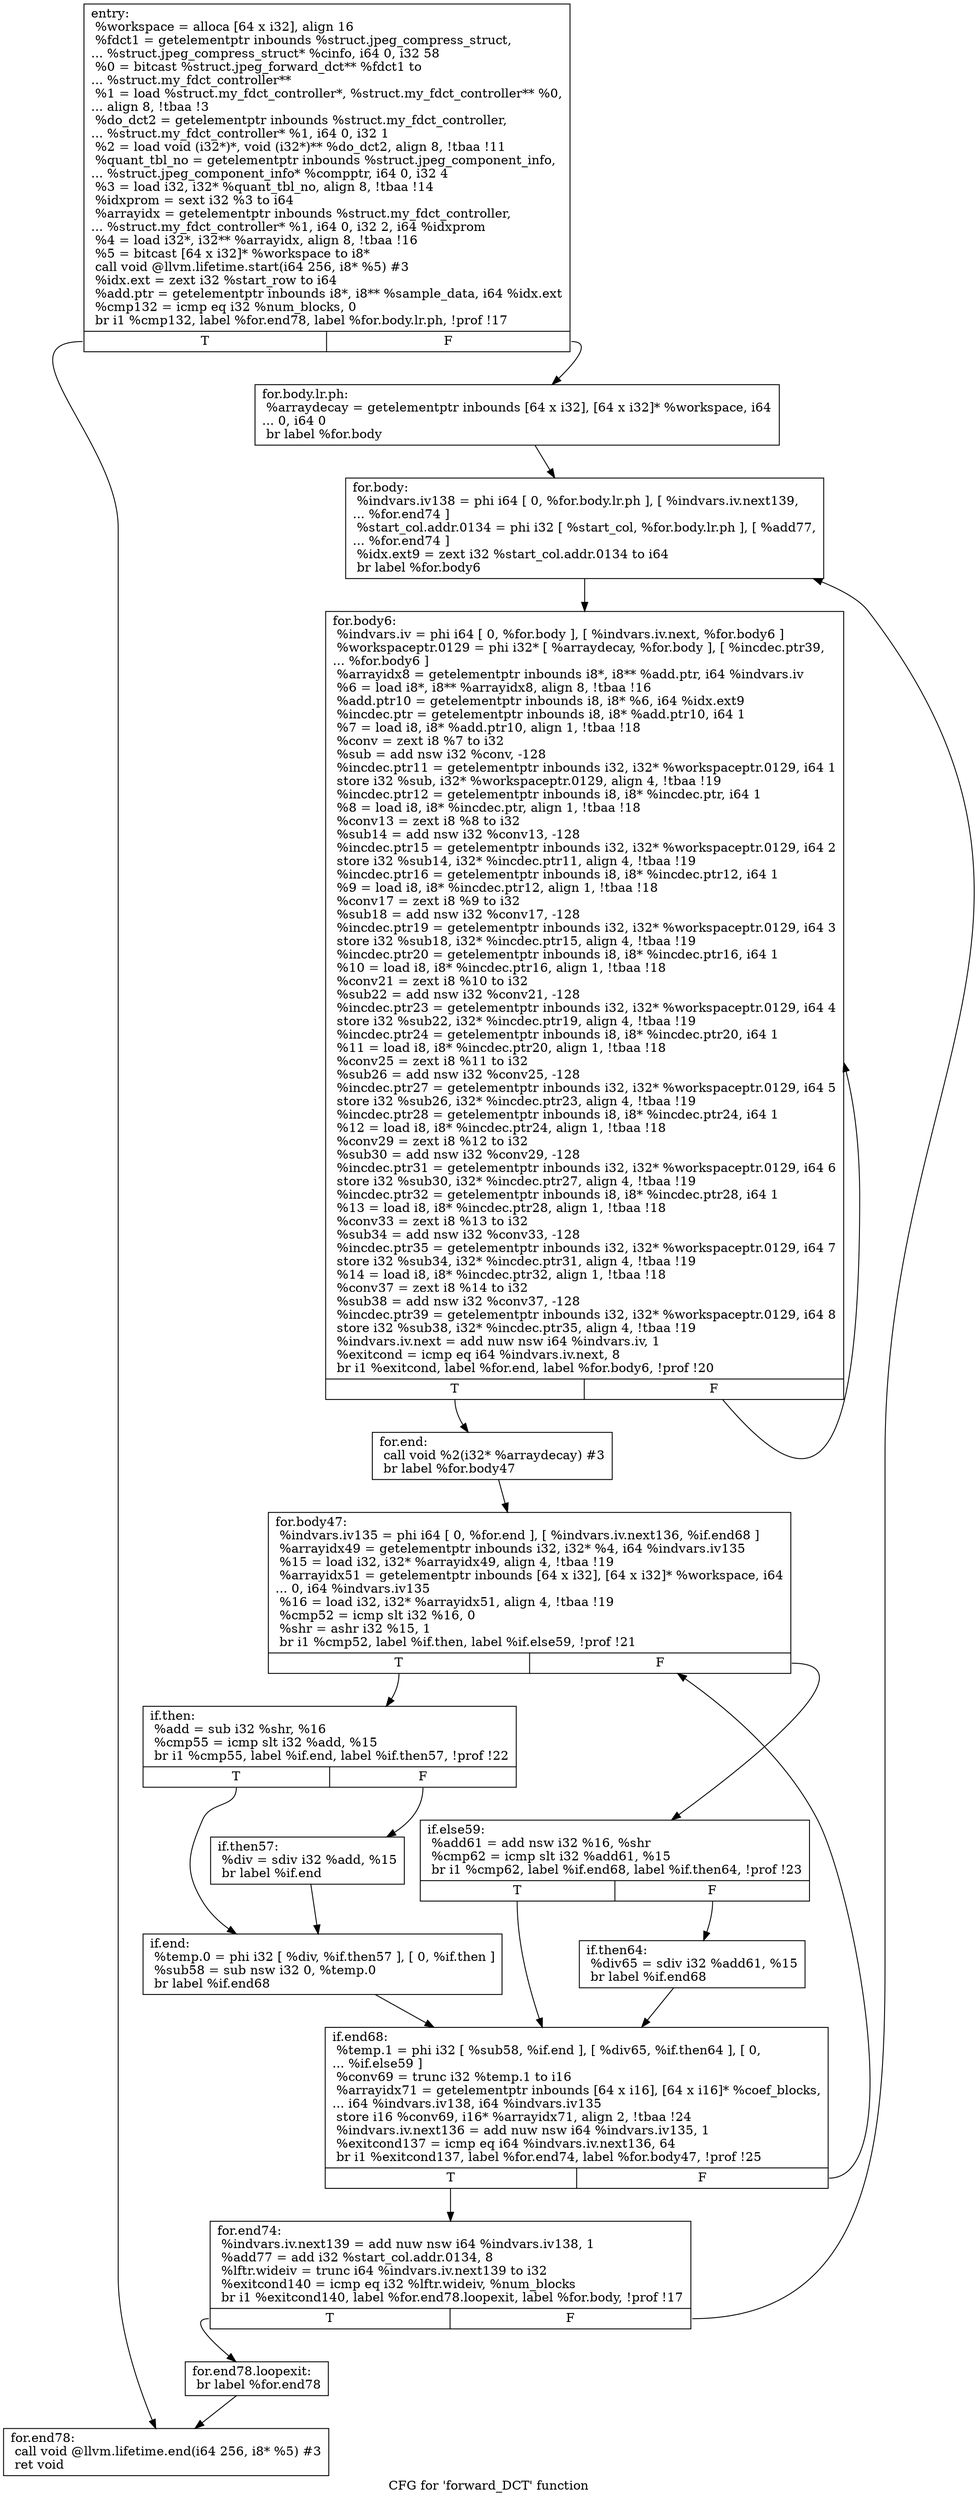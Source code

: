 digraph "CFG for 'forward_DCT' function" {
	label="CFG for 'forward_DCT' function";

	Node0x56591b0 [shape=record,label="{entry:\l  %workspace = alloca [64 x i32], align 16\l  %fdct1 = getelementptr inbounds %struct.jpeg_compress_struct,\l... %struct.jpeg_compress_struct* %cinfo, i64 0, i32 58\l  %0 = bitcast %struct.jpeg_forward_dct** %fdct1 to\l... %struct.my_fdct_controller**\l  %1 = load %struct.my_fdct_controller*, %struct.my_fdct_controller** %0,\l... align 8, !tbaa !3\l  %do_dct2 = getelementptr inbounds %struct.my_fdct_controller,\l... %struct.my_fdct_controller* %1, i64 0, i32 1\l  %2 = load void (i32*)*, void (i32*)** %do_dct2, align 8, !tbaa !11\l  %quant_tbl_no = getelementptr inbounds %struct.jpeg_component_info,\l... %struct.jpeg_component_info* %compptr, i64 0, i32 4\l  %3 = load i32, i32* %quant_tbl_no, align 8, !tbaa !14\l  %idxprom = sext i32 %3 to i64\l  %arrayidx = getelementptr inbounds %struct.my_fdct_controller,\l... %struct.my_fdct_controller* %1, i64 0, i32 2, i64 %idxprom\l  %4 = load i32*, i32** %arrayidx, align 8, !tbaa !16\l  %5 = bitcast [64 x i32]* %workspace to i8*\l  call void @llvm.lifetime.start(i64 256, i8* %5) #3\l  %idx.ext = zext i32 %start_row to i64\l  %add.ptr = getelementptr inbounds i8*, i8** %sample_data, i64 %idx.ext\l  %cmp132 = icmp eq i32 %num_blocks, 0\l  br i1 %cmp132, label %for.end78, label %for.body.lr.ph, !prof !17\l|{<s0>T|<s1>F}}"];
	Node0x56591b0:s0 -> Node0x5654980;
	Node0x56591b0:s1 -> Node0x5654a30;
	Node0x5654a30 [shape=record,label="{for.body.lr.ph:                                   \l  %arraydecay = getelementptr inbounds [64 x i32], [64 x i32]* %workspace, i64\l... 0, i64 0\l  br label %for.body\l}"];
	Node0x5654a30 -> Node0x5665c60;
	Node0x5665c60 [shape=record,label="{for.body:                                         \l  %indvars.iv138 = phi i64 [ 0, %for.body.lr.ph ], [ %indvars.iv.next139,\l... %for.end74 ]\l  %start_col.addr.0134 = phi i32 [ %start_col, %for.body.lr.ph ], [ %add77,\l... %for.end74 ]\l  %idx.ext9 = zext i32 %start_col.addr.0134 to i64\l  br label %for.body6\l}"];
	Node0x5665c60 -> Node0x56543e0;
	Node0x56543e0 [shape=record,label="{for.body6:                                        \l  %indvars.iv = phi i64 [ 0, %for.body ], [ %indvars.iv.next, %for.body6 ]\l  %workspaceptr.0129 = phi i32* [ %arraydecay, %for.body ], [ %incdec.ptr39,\l... %for.body6 ]\l  %arrayidx8 = getelementptr inbounds i8*, i8** %add.ptr, i64 %indvars.iv\l  %6 = load i8*, i8** %arrayidx8, align 8, !tbaa !16\l  %add.ptr10 = getelementptr inbounds i8, i8* %6, i64 %idx.ext9\l  %incdec.ptr = getelementptr inbounds i8, i8* %add.ptr10, i64 1\l  %7 = load i8, i8* %add.ptr10, align 1, !tbaa !18\l  %conv = zext i8 %7 to i32\l  %sub = add nsw i32 %conv, -128\l  %incdec.ptr11 = getelementptr inbounds i32, i32* %workspaceptr.0129, i64 1\l  store i32 %sub, i32* %workspaceptr.0129, align 4, !tbaa !19\l  %incdec.ptr12 = getelementptr inbounds i8, i8* %incdec.ptr, i64 1\l  %8 = load i8, i8* %incdec.ptr, align 1, !tbaa !18\l  %conv13 = zext i8 %8 to i32\l  %sub14 = add nsw i32 %conv13, -128\l  %incdec.ptr15 = getelementptr inbounds i32, i32* %workspaceptr.0129, i64 2\l  store i32 %sub14, i32* %incdec.ptr11, align 4, !tbaa !19\l  %incdec.ptr16 = getelementptr inbounds i8, i8* %incdec.ptr12, i64 1\l  %9 = load i8, i8* %incdec.ptr12, align 1, !tbaa !18\l  %conv17 = zext i8 %9 to i32\l  %sub18 = add nsw i32 %conv17, -128\l  %incdec.ptr19 = getelementptr inbounds i32, i32* %workspaceptr.0129, i64 3\l  store i32 %sub18, i32* %incdec.ptr15, align 4, !tbaa !19\l  %incdec.ptr20 = getelementptr inbounds i8, i8* %incdec.ptr16, i64 1\l  %10 = load i8, i8* %incdec.ptr16, align 1, !tbaa !18\l  %conv21 = zext i8 %10 to i32\l  %sub22 = add nsw i32 %conv21, -128\l  %incdec.ptr23 = getelementptr inbounds i32, i32* %workspaceptr.0129, i64 4\l  store i32 %sub22, i32* %incdec.ptr19, align 4, !tbaa !19\l  %incdec.ptr24 = getelementptr inbounds i8, i8* %incdec.ptr20, i64 1\l  %11 = load i8, i8* %incdec.ptr20, align 1, !tbaa !18\l  %conv25 = zext i8 %11 to i32\l  %sub26 = add nsw i32 %conv25, -128\l  %incdec.ptr27 = getelementptr inbounds i32, i32* %workspaceptr.0129, i64 5\l  store i32 %sub26, i32* %incdec.ptr23, align 4, !tbaa !19\l  %incdec.ptr28 = getelementptr inbounds i8, i8* %incdec.ptr24, i64 1\l  %12 = load i8, i8* %incdec.ptr24, align 1, !tbaa !18\l  %conv29 = zext i8 %12 to i32\l  %sub30 = add nsw i32 %conv29, -128\l  %incdec.ptr31 = getelementptr inbounds i32, i32* %workspaceptr.0129, i64 6\l  store i32 %sub30, i32* %incdec.ptr27, align 4, !tbaa !19\l  %incdec.ptr32 = getelementptr inbounds i8, i8* %incdec.ptr28, i64 1\l  %13 = load i8, i8* %incdec.ptr28, align 1, !tbaa !18\l  %conv33 = zext i8 %13 to i32\l  %sub34 = add nsw i32 %conv33, -128\l  %incdec.ptr35 = getelementptr inbounds i32, i32* %workspaceptr.0129, i64 7\l  store i32 %sub34, i32* %incdec.ptr31, align 4, !tbaa !19\l  %14 = load i8, i8* %incdec.ptr32, align 1, !tbaa !18\l  %conv37 = zext i8 %14 to i32\l  %sub38 = add nsw i32 %conv37, -128\l  %incdec.ptr39 = getelementptr inbounds i32, i32* %workspaceptr.0129, i64 8\l  store i32 %sub38, i32* %incdec.ptr35, align 4, !tbaa !19\l  %indvars.iv.next = add nuw nsw i64 %indvars.iv, 1\l  %exitcond = icmp eq i64 %indvars.iv.next, 8\l  br i1 %exitcond, label %for.end, label %for.body6, !prof !20\l|{<s0>T|<s1>F}}"];
	Node0x56543e0:s0 -> Node0x566a100;
	Node0x56543e0:s1 -> Node0x56543e0;
	Node0x566a100 [shape=record,label="{for.end:                                          \l  call void %2(i32* %arraydecay) #3\l  br label %for.body47\l}"];
	Node0x566a100 -> Node0x566a3d0;
	Node0x566a3d0 [shape=record,label="{for.body47:                                       \l  %indvars.iv135 = phi i64 [ 0, %for.end ], [ %indvars.iv.next136, %if.end68 ]\l  %arrayidx49 = getelementptr inbounds i32, i32* %4, i64 %indvars.iv135\l  %15 = load i32, i32* %arrayidx49, align 4, !tbaa !19\l  %arrayidx51 = getelementptr inbounds [64 x i32], [64 x i32]* %workspace, i64\l... 0, i64 %indvars.iv135\l  %16 = load i32, i32* %arrayidx51, align 4, !tbaa !19\l  %cmp52 = icmp slt i32 %16, 0\l  %shr = ashr i32 %15, 1\l  br i1 %cmp52, label %if.then, label %if.else59, !prof !21\l|{<s0>T|<s1>F}}"];
	Node0x566a3d0:s0 -> Node0x566aa70;
	Node0x566a3d0:s1 -> Node0x566ab40;
	Node0x566aa70 [shape=record,label="{if.then:                                          \l  %add = sub i32 %shr, %16\l  %cmp55 = icmp slt i32 %add, %15\l  br i1 %cmp55, label %if.end, label %if.then57, !prof !22\l|{<s0>T|<s1>F}}"];
	Node0x566aa70:s0 -> Node0x566af20;
	Node0x566aa70:s1 -> Node0x566af90;
	Node0x566af90 [shape=record,label="{if.then57:                                        \l  %div = sdiv i32 %add, %15\l  br label %if.end\l}"];
	Node0x566af90 -> Node0x566af20;
	Node0x566af20 [shape=record,label="{if.end:                                           \l  %temp.0 = phi i32 [ %div, %if.then57 ], [ 0, %if.then ]\l  %sub58 = sub nsw i32 0, %temp.0\l  br label %if.end68\l}"];
	Node0x566af20 -> Node0x566a4c0;
	Node0x566ab40 [shape=record,label="{if.else59:                                        \l  %add61 = add nsw i32 %16, %shr\l  %cmp62 = icmp slt i32 %add61, %15\l  br i1 %cmp62, label %if.end68, label %if.then64, !prof !23\l|{<s0>T|<s1>F}}"];
	Node0x566ab40:s0 -> Node0x566a4c0;
	Node0x566ab40:s1 -> Node0x566b580;
	Node0x566b580 [shape=record,label="{if.then64:                                        \l  %div65 = sdiv i32 %add61, %15\l  br label %if.end68\l}"];
	Node0x566b580 -> Node0x566a4c0;
	Node0x566a4c0 [shape=record,label="{if.end68:                                         \l  %temp.1 = phi i32 [ %sub58, %if.end ], [ %div65, %if.then64 ], [ 0,\l... %if.else59 ]\l  %conv69 = trunc i32 %temp.1 to i16\l  %arrayidx71 = getelementptr inbounds [64 x i16], [64 x i16]* %coef_blocks,\l... i64 %indvars.iv138, i64 %indvars.iv135\l  store i16 %conv69, i16* %arrayidx71, align 2, !tbaa !24\l  %indvars.iv.next136 = add nuw nsw i64 %indvars.iv135, 1\l  %exitcond137 = icmp eq i64 %indvars.iv.next136, 64\l  br i1 %exitcond137, label %for.end74, label %for.body47, !prof !25\l|{<s0>T|<s1>F}}"];
	Node0x566a4c0:s0 -> Node0x5665de0;
	Node0x566a4c0:s1 -> Node0x566a3d0;
	Node0x5665de0 [shape=record,label="{for.end74:                                        \l  %indvars.iv.next139 = add nuw nsw i64 %indvars.iv138, 1\l  %add77 = add i32 %start_col.addr.0134, 8\l  %lftr.wideiv = trunc i64 %indvars.iv.next139 to i32\l  %exitcond140 = icmp eq i32 %lftr.wideiv, %num_blocks\l  br i1 %exitcond140, label %for.end78.loopexit, label %for.body, !prof !17\l|{<s0>T|<s1>F}}"];
	Node0x5665de0:s0 -> Node0x566bf90;
	Node0x5665de0:s1 -> Node0x5665c60;
	Node0x566bf90 [shape=record,label="{for.end78.loopexit:                               \l  br label %for.end78\l}"];
	Node0x566bf90 -> Node0x5654980;
	Node0x5654980 [shape=record,label="{for.end78:                                        \l  call void @llvm.lifetime.end(i64 256, i8* %5) #3\l  ret void\l}"];
}
